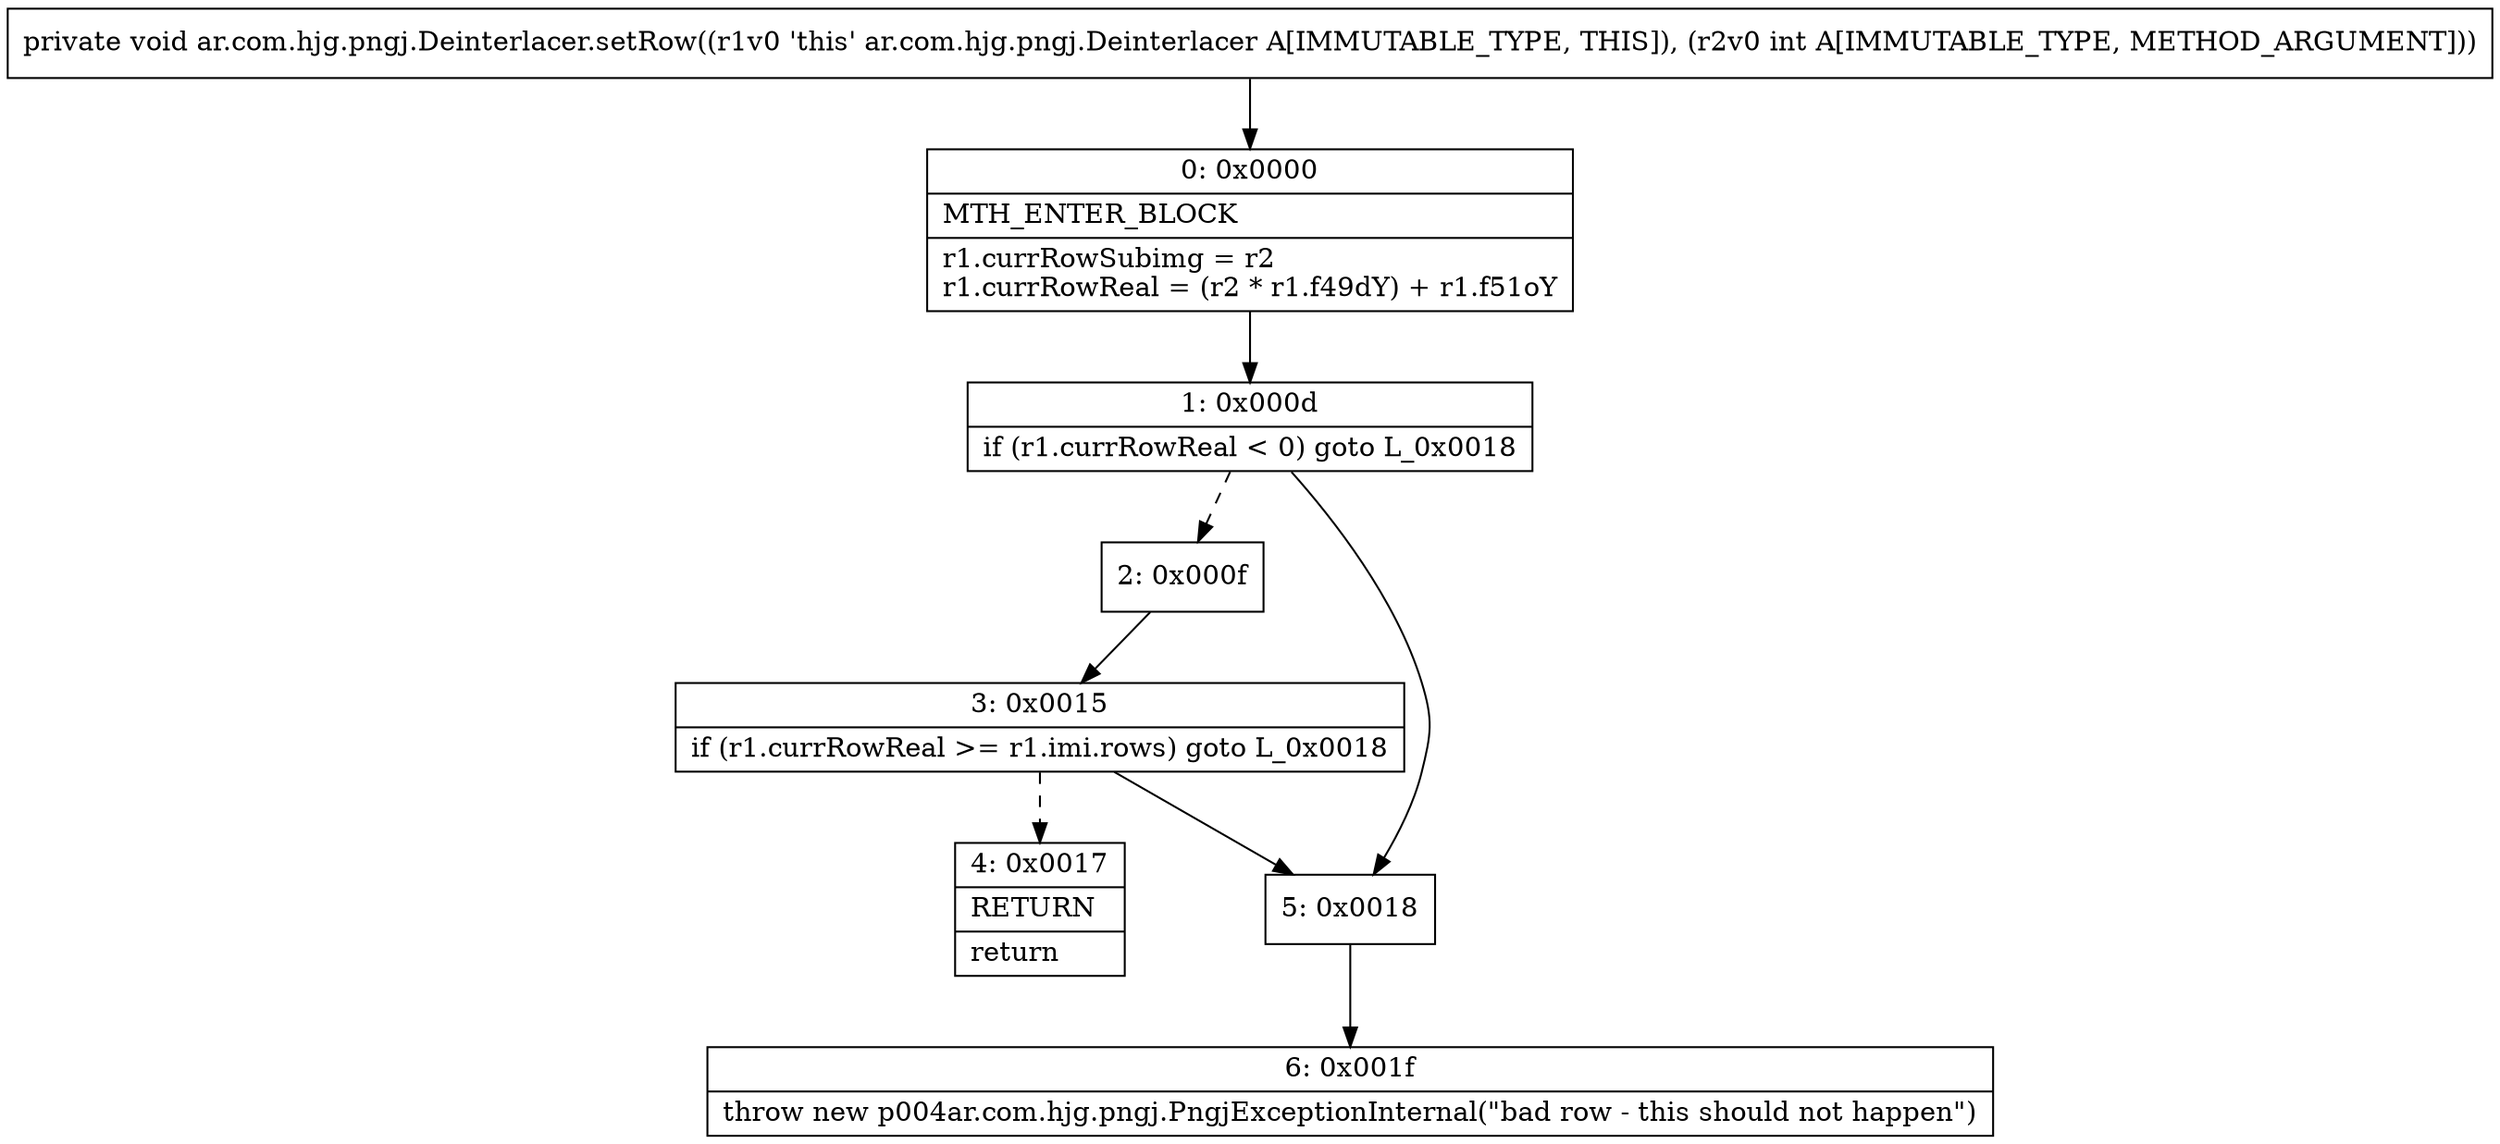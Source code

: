 digraph "CFG forar.com.hjg.pngj.Deinterlacer.setRow(I)V" {
Node_0 [shape=record,label="{0\:\ 0x0000|MTH_ENTER_BLOCK\l|r1.currRowSubimg = r2\lr1.currRowReal = (r2 * r1.f49dY) + r1.f51oY\l}"];
Node_1 [shape=record,label="{1\:\ 0x000d|if (r1.currRowReal \< 0) goto L_0x0018\l}"];
Node_2 [shape=record,label="{2\:\ 0x000f}"];
Node_3 [shape=record,label="{3\:\ 0x0015|if (r1.currRowReal \>= r1.imi.rows) goto L_0x0018\l}"];
Node_4 [shape=record,label="{4\:\ 0x0017|RETURN\l|return\l}"];
Node_5 [shape=record,label="{5\:\ 0x0018}"];
Node_6 [shape=record,label="{6\:\ 0x001f|throw new p004ar.com.hjg.pngj.PngjExceptionInternal(\"bad row \- this should not happen\")\l}"];
MethodNode[shape=record,label="{private void ar.com.hjg.pngj.Deinterlacer.setRow((r1v0 'this' ar.com.hjg.pngj.Deinterlacer A[IMMUTABLE_TYPE, THIS]), (r2v0 int A[IMMUTABLE_TYPE, METHOD_ARGUMENT])) }"];
MethodNode -> Node_0;
Node_0 -> Node_1;
Node_1 -> Node_2[style=dashed];
Node_1 -> Node_5;
Node_2 -> Node_3;
Node_3 -> Node_4[style=dashed];
Node_3 -> Node_5;
Node_5 -> Node_6;
}

